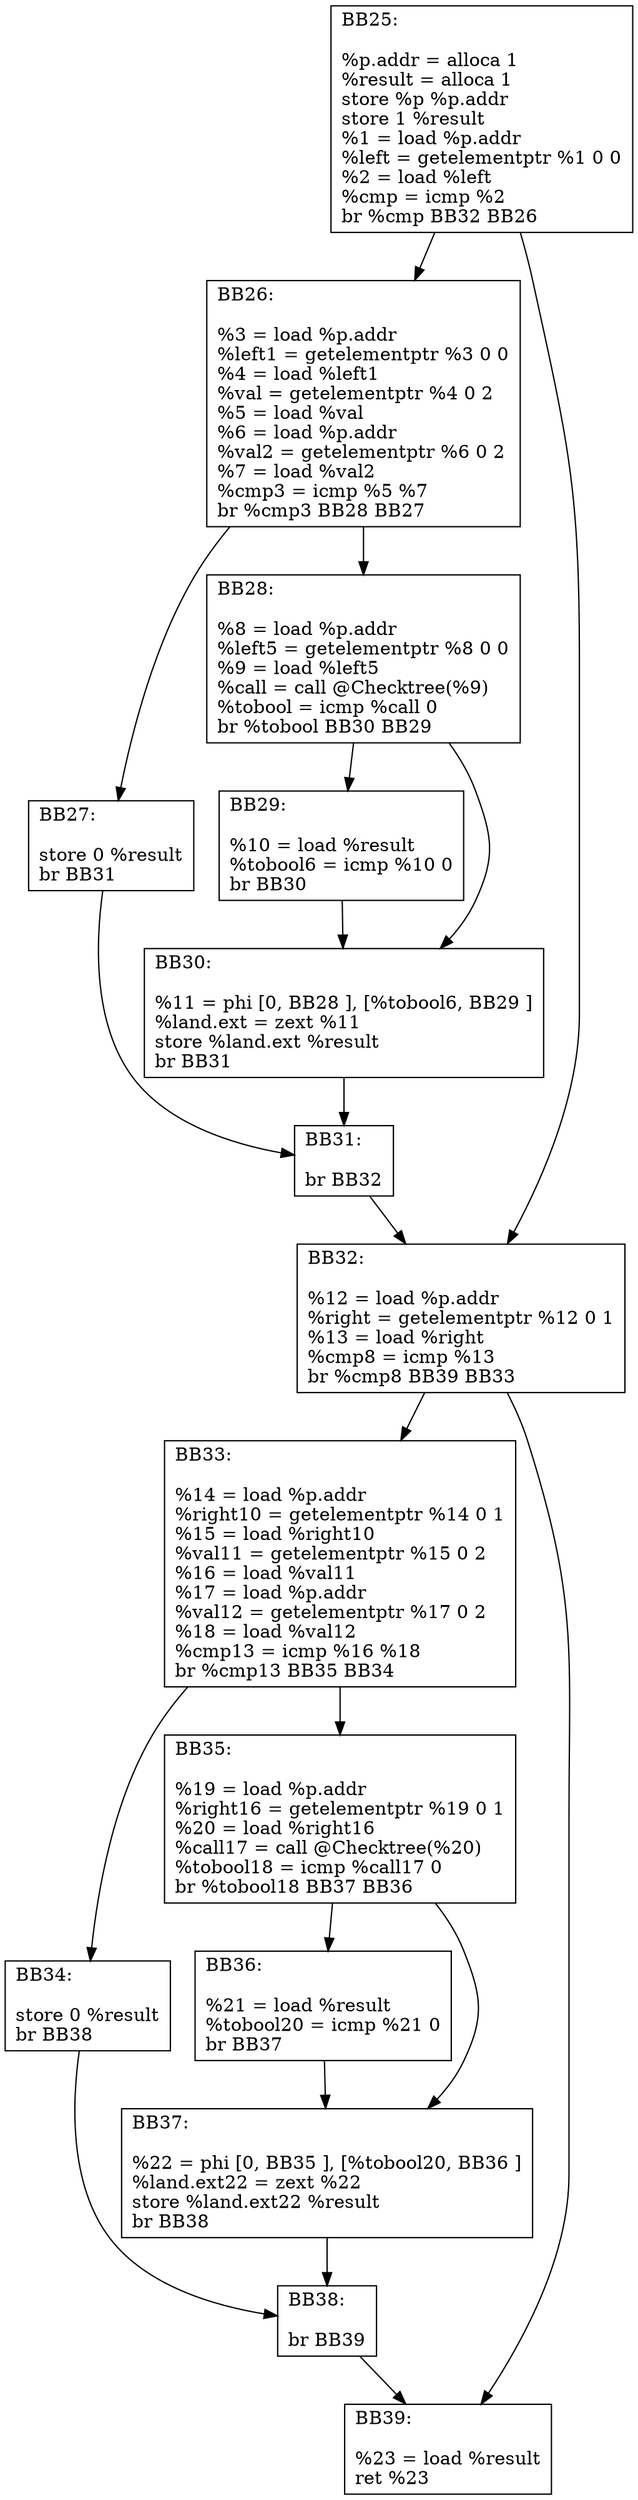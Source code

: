 digraph "CFG for 'Checktree' function" {
BB25 [shape=record, label="{BB25:\l\l
%p.addr = alloca 1\l
%result = alloca 1\l
store %p %p.addr\l
store 1 %result\l
%1 = load %p.addr\l
%left = getelementptr %1 0 0\l
%2 = load %left\l
%cmp = icmp %2 \l
br %cmp BB32 BB26\l
}"];
BB25 -> BB26
BB25 -> BB32
BB26 [shape=record, label="{BB26:\l\l
%3 = load %p.addr\l
%left1 = getelementptr %3 0 0\l
%4 = load %left1\l
%val = getelementptr %4 0 2\l
%5 = load %val\l
%6 = load %p.addr\l
%val2 = getelementptr %6 0 2\l
%7 = load %val2\l
%cmp3 = icmp %5 %7\l
br %cmp3 BB28 BB27\l
}"];
BB26 -> BB27
BB26 -> BB28
BB27 [shape=record, label="{BB27:\l\l
store 0 %result\l
br BB31\l
}"];
BB27 -> BB31
BB28 [shape=record, label="{BB28:\l\l
%8 = load %p.addr\l
%left5 = getelementptr %8 0 0\l
%9 = load %left5\l
%call = call @Checktree(%9)\l%tobool = icmp %call 0\l
br %tobool BB30 BB29\l
}"];
BB28 -> BB29
BB28 -> BB30
BB29 [shape=record, label="{BB29:\l\l
%10 = load %result\l
%tobool6 = icmp %10 0\l
br BB30\l
}"];
BB29 -> BB30
BB30 [shape=record, label="{BB30:\l\l
%11 = phi [0, BB28 ],  [%tobool6, BB29 ]\l
%land.ext = zext %11\l
store %land.ext %result\l
br BB31\l
}"];
BB30 -> BB31
BB31 [shape=record, label="{BB31:\l\l
br BB32\l
}"];
BB31 -> BB32
BB32 [shape=record, label="{BB32:\l\l
%12 = load %p.addr\l
%right = getelementptr %12 0 1\l
%13 = load %right\l
%cmp8 = icmp %13 \l
br %cmp8 BB39 BB33\l
}"];
BB32 -> BB33
BB32 -> BB39
BB33 [shape=record, label="{BB33:\l\l
%14 = load %p.addr\l
%right10 = getelementptr %14 0 1\l
%15 = load %right10\l
%val11 = getelementptr %15 0 2\l
%16 = load %val11\l
%17 = load %p.addr\l
%val12 = getelementptr %17 0 2\l
%18 = load %val12\l
%cmp13 = icmp %16 %18\l
br %cmp13 BB35 BB34\l
}"];
BB33 -> BB34
BB33 -> BB35
BB34 [shape=record, label="{BB34:\l\l
store 0 %result\l
br BB38\l
}"];
BB34 -> BB38
BB35 [shape=record, label="{BB35:\l\l
%19 = load %p.addr\l
%right16 = getelementptr %19 0 1\l
%20 = load %right16\l
%call17 = call @Checktree(%20)\l%tobool18 = icmp %call17 0\l
br %tobool18 BB37 BB36\l
}"];
BB35 -> BB36
BB35 -> BB37
BB36 [shape=record, label="{BB36:\l\l
%21 = load %result\l
%tobool20 = icmp %21 0\l
br BB37\l
}"];
BB36 -> BB37
BB37 [shape=record, label="{BB37:\l\l
%22 = phi [0, BB35 ],  [%tobool20, BB36 ]\l
%land.ext22 = zext %22\l
store %land.ext22 %result\l
br BB38\l
}"];
BB37 -> BB38
BB38 [shape=record, label="{BB38:\l\l
br BB39\l
}"];
BB38 -> BB39
BB39 [shape=record, label="{BB39:\l\l
%23 = load %result\l
ret %23\l
}"];
}
